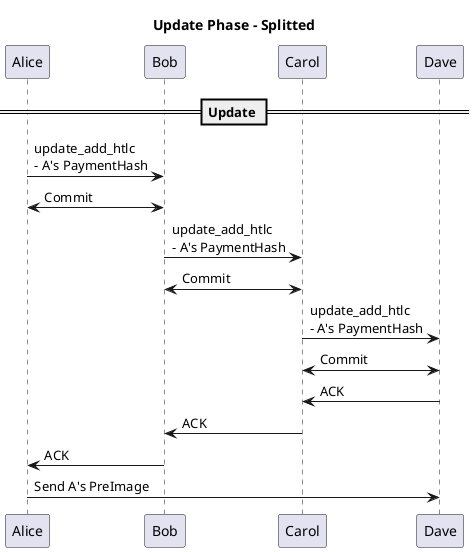 @startuml
title Update Phase - Splitted
participant Alice
participant Bob
participant Carol
participant Dave

== Update ==

Alice -> Bob: update_add_htlc\n- A's PaymentHash
Alice <-> Bob: Commit

Bob -> Carol: update_add_htlc\n- A's PaymentHash
Bob <-> Carol: Commit

Carol -> Dave: update_add_htlc\n- A's PaymentHash
Carol <-> Dave: Commit

Dave -> Carol: ACK
Carol -> Bob: ACK
Bob -> Alice: ACK

Alice -> Dave: Send A's PreImage

@enduml
